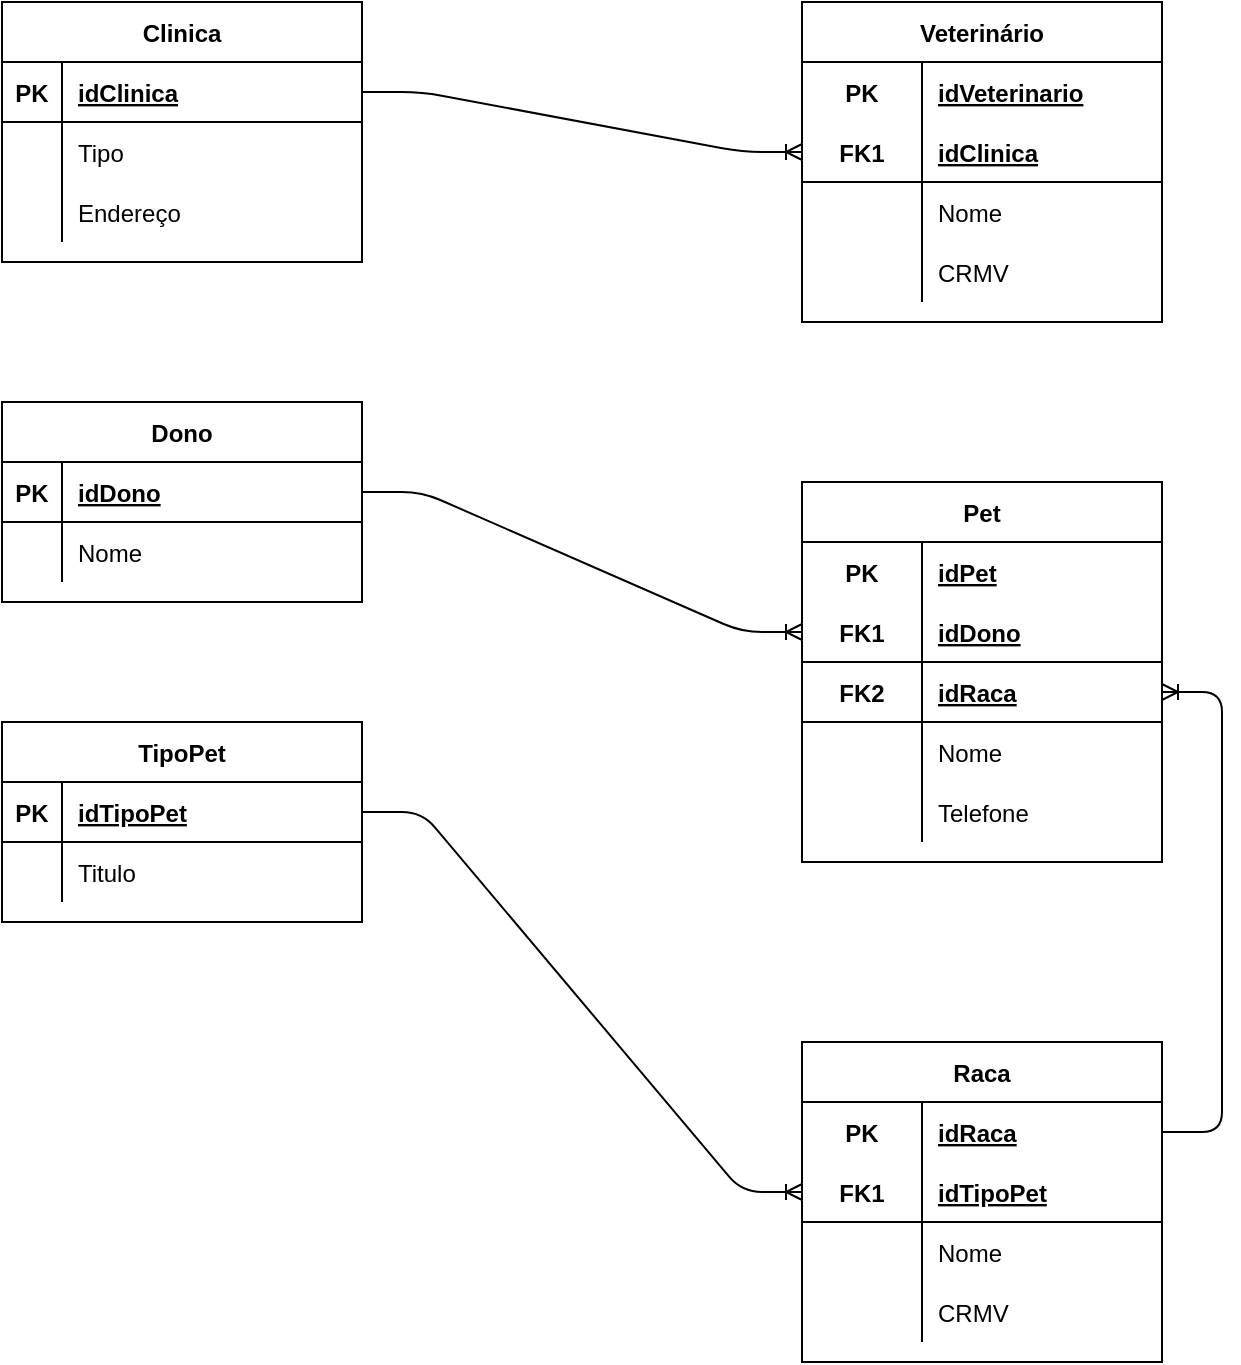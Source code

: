 <mxfile version="14.9.4" type="device"><diagram id="ZQNbEED44_SrDQg_-j1B" name="Page-1"><mxGraphModel dx="1221" dy="1782" grid="1" gridSize="10" guides="1" tooltips="1" connect="1" arrows="1" fold="1" page="1" pageScale="1" pageWidth="827" pageHeight="1169" math="0" shadow="0"><root><mxCell id="0"/><mxCell id="1" parent="0"/><mxCell id="javwwf3MdOG2lxOdAghv-1" value="Clinica" style="shape=table;startSize=30;container=1;collapsible=1;childLayout=tableLayout;fixedRows=1;rowLines=0;fontStyle=1;align=center;resizeLast=1;" vertex="1" parent="1"><mxGeometry x="80" y="-1080" width="180" height="130" as="geometry"/></mxCell><mxCell id="javwwf3MdOG2lxOdAghv-2" value="" style="shape=partialRectangle;collapsible=0;dropTarget=0;pointerEvents=0;fillColor=none;top=0;left=0;bottom=1;right=0;points=[[0,0.5],[1,0.5]];portConstraint=eastwest;" vertex="1" parent="javwwf3MdOG2lxOdAghv-1"><mxGeometry y="30" width="180" height="30" as="geometry"/></mxCell><mxCell id="javwwf3MdOG2lxOdAghv-3" value="PK" style="shape=partialRectangle;connectable=0;fillColor=none;top=0;left=0;bottom=0;right=0;fontStyle=1;overflow=hidden;" vertex="1" parent="javwwf3MdOG2lxOdAghv-2"><mxGeometry width="30" height="30" as="geometry"/></mxCell><mxCell id="javwwf3MdOG2lxOdAghv-4" value="idClinica" style="shape=partialRectangle;connectable=0;fillColor=none;top=0;left=0;bottom=0;right=0;align=left;spacingLeft=6;fontStyle=5;overflow=hidden;" vertex="1" parent="javwwf3MdOG2lxOdAghv-2"><mxGeometry x="30" width="150" height="30" as="geometry"/></mxCell><mxCell id="javwwf3MdOG2lxOdAghv-5" value="" style="shape=partialRectangle;collapsible=0;dropTarget=0;pointerEvents=0;fillColor=none;top=0;left=0;bottom=0;right=0;points=[[0,0.5],[1,0.5]];portConstraint=eastwest;" vertex="1" parent="javwwf3MdOG2lxOdAghv-1"><mxGeometry y="60" width="180" height="30" as="geometry"/></mxCell><mxCell id="javwwf3MdOG2lxOdAghv-6" value="" style="shape=partialRectangle;connectable=0;fillColor=none;top=0;left=0;bottom=0;right=0;editable=1;overflow=hidden;" vertex="1" parent="javwwf3MdOG2lxOdAghv-5"><mxGeometry width="30" height="30" as="geometry"/></mxCell><mxCell id="javwwf3MdOG2lxOdAghv-7" value="Tipo" style="shape=partialRectangle;connectable=0;fillColor=none;top=0;left=0;bottom=0;right=0;align=left;spacingLeft=6;overflow=hidden;" vertex="1" parent="javwwf3MdOG2lxOdAghv-5"><mxGeometry x="30" width="150" height="30" as="geometry"/></mxCell><mxCell id="javwwf3MdOG2lxOdAghv-14" value="" style="shape=partialRectangle;collapsible=0;dropTarget=0;pointerEvents=0;fillColor=none;top=0;left=0;bottom=0;right=0;points=[[0,0.5],[1,0.5]];portConstraint=eastwest;" vertex="1" parent="javwwf3MdOG2lxOdAghv-1"><mxGeometry y="90" width="180" height="30" as="geometry"/></mxCell><mxCell id="javwwf3MdOG2lxOdAghv-15" value="" style="shape=partialRectangle;connectable=0;fillColor=none;top=0;left=0;bottom=0;right=0;editable=1;overflow=hidden;" vertex="1" parent="javwwf3MdOG2lxOdAghv-14"><mxGeometry width="30" height="30" as="geometry"/></mxCell><mxCell id="javwwf3MdOG2lxOdAghv-16" value="Endereço" style="shape=partialRectangle;connectable=0;fillColor=none;top=0;left=0;bottom=0;right=0;align=left;spacingLeft=6;overflow=hidden;" vertex="1" parent="javwwf3MdOG2lxOdAghv-14"><mxGeometry x="30" width="150" height="30" as="geometry"/></mxCell><mxCell id="javwwf3MdOG2lxOdAghv-17" value="TipoPet" style="shape=table;startSize=30;container=1;collapsible=1;childLayout=tableLayout;fixedRows=1;rowLines=0;fontStyle=1;align=center;resizeLast=1;" vertex="1" parent="1"><mxGeometry x="80" y="-720" width="180" height="100" as="geometry"/></mxCell><mxCell id="javwwf3MdOG2lxOdAghv-18" value="" style="shape=partialRectangle;collapsible=0;dropTarget=0;pointerEvents=0;fillColor=none;top=0;left=0;bottom=1;right=0;points=[[0,0.5],[1,0.5]];portConstraint=eastwest;" vertex="1" parent="javwwf3MdOG2lxOdAghv-17"><mxGeometry y="30" width="180" height="30" as="geometry"/></mxCell><mxCell id="javwwf3MdOG2lxOdAghv-19" value="PK" style="shape=partialRectangle;connectable=0;fillColor=none;top=0;left=0;bottom=0;right=0;fontStyle=1;overflow=hidden;" vertex="1" parent="javwwf3MdOG2lxOdAghv-18"><mxGeometry width="30" height="30" as="geometry"/></mxCell><mxCell id="javwwf3MdOG2lxOdAghv-20" value="idTipoPet" style="shape=partialRectangle;connectable=0;fillColor=none;top=0;left=0;bottom=0;right=0;align=left;spacingLeft=6;fontStyle=5;overflow=hidden;" vertex="1" parent="javwwf3MdOG2lxOdAghv-18"><mxGeometry x="30" width="150" height="30" as="geometry"/></mxCell><mxCell id="javwwf3MdOG2lxOdAghv-21" value="" style="shape=partialRectangle;collapsible=0;dropTarget=0;pointerEvents=0;fillColor=none;top=0;left=0;bottom=0;right=0;points=[[0,0.5],[1,0.5]];portConstraint=eastwest;" vertex="1" parent="javwwf3MdOG2lxOdAghv-17"><mxGeometry y="60" width="180" height="30" as="geometry"/></mxCell><mxCell id="javwwf3MdOG2lxOdAghv-22" value="" style="shape=partialRectangle;connectable=0;fillColor=none;top=0;left=0;bottom=0;right=0;editable=1;overflow=hidden;" vertex="1" parent="javwwf3MdOG2lxOdAghv-21"><mxGeometry width="30" height="30" as="geometry"/></mxCell><mxCell id="javwwf3MdOG2lxOdAghv-23" value="Titulo" style="shape=partialRectangle;connectable=0;fillColor=none;top=0;left=0;bottom=0;right=0;align=left;spacingLeft=6;overflow=hidden;" vertex="1" parent="javwwf3MdOG2lxOdAghv-21"><mxGeometry x="30" width="150" height="30" as="geometry"/></mxCell><mxCell id="javwwf3MdOG2lxOdAghv-37" value="Dono" style="shape=table;startSize=30;container=1;collapsible=1;childLayout=tableLayout;fixedRows=1;rowLines=0;fontStyle=1;align=center;resizeLast=1;" vertex="1" parent="1"><mxGeometry x="80" y="-880" width="180" height="100" as="geometry"/></mxCell><mxCell id="javwwf3MdOG2lxOdAghv-38" value="" style="shape=partialRectangle;collapsible=0;dropTarget=0;pointerEvents=0;fillColor=none;top=0;left=0;bottom=1;right=0;points=[[0,0.5],[1,0.5]];portConstraint=eastwest;" vertex="1" parent="javwwf3MdOG2lxOdAghv-37"><mxGeometry y="30" width="180" height="30" as="geometry"/></mxCell><mxCell id="javwwf3MdOG2lxOdAghv-39" value="PK" style="shape=partialRectangle;connectable=0;fillColor=none;top=0;left=0;bottom=0;right=0;fontStyle=1;overflow=hidden;" vertex="1" parent="javwwf3MdOG2lxOdAghv-38"><mxGeometry width="30" height="30" as="geometry"/></mxCell><mxCell id="javwwf3MdOG2lxOdAghv-40" value="idDono" style="shape=partialRectangle;connectable=0;fillColor=none;top=0;left=0;bottom=0;right=0;align=left;spacingLeft=6;fontStyle=5;overflow=hidden;" vertex="1" parent="javwwf3MdOG2lxOdAghv-38"><mxGeometry x="30" width="150" height="30" as="geometry"/></mxCell><mxCell id="javwwf3MdOG2lxOdAghv-41" value="" style="shape=partialRectangle;collapsible=0;dropTarget=0;pointerEvents=0;fillColor=none;top=0;left=0;bottom=0;right=0;points=[[0,0.5],[1,0.5]];portConstraint=eastwest;" vertex="1" parent="javwwf3MdOG2lxOdAghv-37"><mxGeometry y="60" width="180" height="30" as="geometry"/></mxCell><mxCell id="javwwf3MdOG2lxOdAghv-42" value="" style="shape=partialRectangle;connectable=0;fillColor=none;top=0;left=0;bottom=0;right=0;editable=1;overflow=hidden;" vertex="1" parent="javwwf3MdOG2lxOdAghv-41"><mxGeometry width="30" height="30" as="geometry"/></mxCell><mxCell id="javwwf3MdOG2lxOdAghv-43" value="Nome" style="shape=partialRectangle;connectable=0;fillColor=none;top=0;left=0;bottom=0;right=0;align=left;spacingLeft=6;overflow=hidden;" vertex="1" parent="javwwf3MdOG2lxOdAghv-41"><mxGeometry x="30" width="150" height="30" as="geometry"/></mxCell><mxCell id="javwwf3MdOG2lxOdAghv-44" value="Veterinário" style="shape=table;startSize=30;container=1;collapsible=1;childLayout=tableLayout;fixedRows=1;rowLines=0;fontStyle=1;align=center;resizeLast=1;" vertex="1" parent="1"><mxGeometry x="480" y="-1080" width="180" height="160" as="geometry"/></mxCell><mxCell id="javwwf3MdOG2lxOdAghv-45" value="" style="shape=partialRectangle;collapsible=0;dropTarget=0;pointerEvents=0;fillColor=none;top=0;left=0;bottom=0;right=0;points=[[0,0.5],[1,0.5]];portConstraint=eastwest;" vertex="1" parent="javwwf3MdOG2lxOdAghv-44"><mxGeometry y="30" width="180" height="30" as="geometry"/></mxCell><mxCell id="javwwf3MdOG2lxOdAghv-46" value="PK" style="shape=partialRectangle;connectable=0;fillColor=none;top=0;left=0;bottom=0;right=0;fontStyle=1;overflow=hidden;" vertex="1" parent="javwwf3MdOG2lxOdAghv-45"><mxGeometry width="60" height="30" as="geometry"/></mxCell><mxCell id="javwwf3MdOG2lxOdAghv-47" value="idVeterinario" style="shape=partialRectangle;connectable=0;fillColor=none;top=0;left=0;bottom=0;right=0;align=left;spacingLeft=6;fontStyle=5;overflow=hidden;" vertex="1" parent="javwwf3MdOG2lxOdAghv-45"><mxGeometry x="60" width="120" height="30" as="geometry"/></mxCell><mxCell id="javwwf3MdOG2lxOdAghv-48" value="" style="shape=partialRectangle;collapsible=0;dropTarget=0;pointerEvents=0;fillColor=none;top=0;left=0;bottom=1;right=0;points=[[0,0.5],[1,0.5]];portConstraint=eastwest;" vertex="1" parent="javwwf3MdOG2lxOdAghv-44"><mxGeometry y="60" width="180" height="30" as="geometry"/></mxCell><mxCell id="javwwf3MdOG2lxOdAghv-49" value="FK1" style="shape=partialRectangle;connectable=0;fillColor=none;top=0;left=0;bottom=0;right=0;fontStyle=1;overflow=hidden;" vertex="1" parent="javwwf3MdOG2lxOdAghv-48"><mxGeometry width="60" height="30" as="geometry"/></mxCell><mxCell id="javwwf3MdOG2lxOdAghv-50" value="idClinica" style="shape=partialRectangle;connectable=0;fillColor=none;top=0;left=0;bottom=0;right=0;align=left;spacingLeft=6;fontStyle=5;overflow=hidden;" vertex="1" parent="javwwf3MdOG2lxOdAghv-48"><mxGeometry x="60" width="120" height="30" as="geometry"/></mxCell><mxCell id="javwwf3MdOG2lxOdAghv-51" value="" style="shape=partialRectangle;collapsible=0;dropTarget=0;pointerEvents=0;fillColor=none;top=0;left=0;bottom=0;right=0;points=[[0,0.5],[1,0.5]];portConstraint=eastwest;" vertex="1" parent="javwwf3MdOG2lxOdAghv-44"><mxGeometry y="90" width="180" height="30" as="geometry"/></mxCell><mxCell id="javwwf3MdOG2lxOdAghv-52" value="" style="shape=partialRectangle;connectable=0;fillColor=none;top=0;left=0;bottom=0;right=0;editable=1;overflow=hidden;" vertex="1" parent="javwwf3MdOG2lxOdAghv-51"><mxGeometry width="60" height="30" as="geometry"/></mxCell><mxCell id="javwwf3MdOG2lxOdAghv-53" value="Nome" style="shape=partialRectangle;connectable=0;fillColor=none;top=0;left=0;bottom=0;right=0;align=left;spacingLeft=6;overflow=hidden;" vertex="1" parent="javwwf3MdOG2lxOdAghv-51"><mxGeometry x="60" width="120" height="30" as="geometry"/></mxCell><mxCell id="javwwf3MdOG2lxOdAghv-54" value="" style="shape=partialRectangle;collapsible=0;dropTarget=0;pointerEvents=0;fillColor=none;top=0;left=0;bottom=0;right=0;points=[[0,0.5],[1,0.5]];portConstraint=eastwest;" vertex="1" parent="javwwf3MdOG2lxOdAghv-44"><mxGeometry y="120" width="180" height="30" as="geometry"/></mxCell><mxCell id="javwwf3MdOG2lxOdAghv-55" value="" style="shape=partialRectangle;connectable=0;fillColor=none;top=0;left=0;bottom=0;right=0;editable=1;overflow=hidden;" vertex="1" parent="javwwf3MdOG2lxOdAghv-54"><mxGeometry width="60" height="30" as="geometry"/></mxCell><mxCell id="javwwf3MdOG2lxOdAghv-56" value="CRMV" style="shape=partialRectangle;connectable=0;fillColor=none;top=0;left=0;bottom=0;right=0;align=left;spacingLeft=6;overflow=hidden;" vertex="1" parent="javwwf3MdOG2lxOdAghv-54"><mxGeometry x="60" width="120" height="30" as="geometry"/></mxCell><mxCell id="javwwf3MdOG2lxOdAghv-57" value="" style="edgeStyle=entityRelationEdgeStyle;fontSize=12;html=1;endArrow=ERoneToMany;exitX=1;exitY=0.5;exitDx=0;exitDy=0;entryX=0;entryY=0.5;entryDx=0;entryDy=0;" edge="1" parent="1" source="javwwf3MdOG2lxOdAghv-2" target="javwwf3MdOG2lxOdAghv-48"><mxGeometry width="100" height="100" relative="1" as="geometry"><mxPoint x="390" y="-840" as="sourcePoint"/><mxPoint x="490" y="-940" as="targetPoint"/></mxGeometry></mxCell><mxCell id="javwwf3MdOG2lxOdAghv-58" value="Pet" style="shape=table;startSize=30;container=1;collapsible=1;childLayout=tableLayout;fixedRows=1;rowLines=0;fontStyle=1;align=center;resizeLast=1;" vertex="1" parent="1"><mxGeometry x="480" y="-840" width="180" height="190" as="geometry"/></mxCell><mxCell id="javwwf3MdOG2lxOdAghv-59" value="" style="shape=partialRectangle;collapsible=0;dropTarget=0;pointerEvents=0;fillColor=none;top=0;left=0;bottom=0;right=0;points=[[0,0.5],[1,0.5]];portConstraint=eastwest;" vertex="1" parent="javwwf3MdOG2lxOdAghv-58"><mxGeometry y="30" width="180" height="30" as="geometry"/></mxCell><mxCell id="javwwf3MdOG2lxOdAghv-60" value="PK" style="shape=partialRectangle;connectable=0;fillColor=none;top=0;left=0;bottom=0;right=0;fontStyle=1;overflow=hidden;" vertex="1" parent="javwwf3MdOG2lxOdAghv-59"><mxGeometry width="60" height="30" as="geometry"/></mxCell><mxCell id="javwwf3MdOG2lxOdAghv-61" value="idPet" style="shape=partialRectangle;connectable=0;fillColor=none;top=0;left=0;bottom=0;right=0;align=left;spacingLeft=6;fontStyle=5;overflow=hidden;" vertex="1" parent="javwwf3MdOG2lxOdAghv-59"><mxGeometry x="60" width="120" height="30" as="geometry"/></mxCell><mxCell id="javwwf3MdOG2lxOdAghv-62" value="" style="shape=partialRectangle;collapsible=0;dropTarget=0;pointerEvents=0;fillColor=none;top=0;left=0;bottom=1;right=0;points=[[0,0.5],[1,0.5]];portConstraint=eastwest;" vertex="1" parent="javwwf3MdOG2lxOdAghv-58"><mxGeometry y="60" width="180" height="30" as="geometry"/></mxCell><mxCell id="javwwf3MdOG2lxOdAghv-63" value="FK1" style="shape=partialRectangle;connectable=0;fillColor=none;top=0;left=0;bottom=0;right=0;fontStyle=1;overflow=hidden;" vertex="1" parent="javwwf3MdOG2lxOdAghv-62"><mxGeometry width="60" height="30" as="geometry"/></mxCell><mxCell id="javwwf3MdOG2lxOdAghv-64" value="idDono" style="shape=partialRectangle;connectable=0;fillColor=none;top=0;left=0;bottom=0;right=0;align=left;spacingLeft=6;fontStyle=5;overflow=hidden;" vertex="1" parent="javwwf3MdOG2lxOdAghv-62"><mxGeometry x="60" width="120" height="30" as="geometry"/></mxCell><mxCell id="javwwf3MdOG2lxOdAghv-71" value="" style="shape=partialRectangle;collapsible=0;dropTarget=0;pointerEvents=0;fillColor=none;top=0;left=0;bottom=1;right=0;points=[[0,0.5],[1,0.5]];portConstraint=eastwest;" vertex="1" parent="javwwf3MdOG2lxOdAghv-58"><mxGeometry y="90" width="180" height="30" as="geometry"/></mxCell><mxCell id="javwwf3MdOG2lxOdAghv-72" value="FK2" style="shape=partialRectangle;connectable=0;fillColor=none;top=0;left=0;bottom=0;right=0;fontStyle=1;overflow=hidden;" vertex="1" parent="javwwf3MdOG2lxOdAghv-71"><mxGeometry width="60" height="30" as="geometry"/></mxCell><mxCell id="javwwf3MdOG2lxOdAghv-73" value="idRaca" style="shape=partialRectangle;connectable=0;fillColor=none;top=0;left=0;bottom=0;right=0;align=left;spacingLeft=6;fontStyle=5;overflow=hidden;" vertex="1" parent="javwwf3MdOG2lxOdAghv-71"><mxGeometry x="60" width="120" height="30" as="geometry"/></mxCell><mxCell id="javwwf3MdOG2lxOdAghv-65" value="" style="shape=partialRectangle;collapsible=0;dropTarget=0;pointerEvents=0;fillColor=none;top=0;left=0;bottom=0;right=0;points=[[0,0.5],[1,0.5]];portConstraint=eastwest;" vertex="1" parent="javwwf3MdOG2lxOdAghv-58"><mxGeometry y="120" width="180" height="30" as="geometry"/></mxCell><mxCell id="javwwf3MdOG2lxOdAghv-66" value="" style="shape=partialRectangle;connectable=0;fillColor=none;top=0;left=0;bottom=0;right=0;editable=1;overflow=hidden;" vertex="1" parent="javwwf3MdOG2lxOdAghv-65"><mxGeometry width="60" height="30" as="geometry"/></mxCell><mxCell id="javwwf3MdOG2lxOdAghv-67" value="Nome" style="shape=partialRectangle;connectable=0;fillColor=none;top=0;left=0;bottom=0;right=0;align=left;spacingLeft=6;overflow=hidden;" vertex="1" parent="javwwf3MdOG2lxOdAghv-65"><mxGeometry x="60" width="120" height="30" as="geometry"/></mxCell><mxCell id="javwwf3MdOG2lxOdAghv-68" value="" style="shape=partialRectangle;collapsible=0;dropTarget=0;pointerEvents=0;fillColor=none;top=0;left=0;bottom=0;right=0;points=[[0,0.5],[1,0.5]];portConstraint=eastwest;" vertex="1" parent="javwwf3MdOG2lxOdAghv-58"><mxGeometry y="150" width="180" height="30" as="geometry"/></mxCell><mxCell id="javwwf3MdOG2lxOdAghv-69" value="" style="shape=partialRectangle;connectable=0;fillColor=none;top=0;left=0;bottom=0;right=0;editable=1;overflow=hidden;" vertex="1" parent="javwwf3MdOG2lxOdAghv-68"><mxGeometry width="60" height="30" as="geometry"/></mxCell><mxCell id="javwwf3MdOG2lxOdAghv-70" value="Telefone" style="shape=partialRectangle;connectable=0;fillColor=none;top=0;left=0;bottom=0;right=0;align=left;spacingLeft=6;overflow=hidden;" vertex="1" parent="javwwf3MdOG2lxOdAghv-68"><mxGeometry x="60" width="120" height="30" as="geometry"/></mxCell><mxCell id="javwwf3MdOG2lxOdAghv-74" value="" style="edgeStyle=entityRelationEdgeStyle;fontSize=12;html=1;endArrow=ERoneToMany;exitX=1;exitY=0.5;exitDx=0;exitDy=0;entryX=0;entryY=0.5;entryDx=0;entryDy=0;" edge="1" parent="1" source="javwwf3MdOG2lxOdAghv-38" target="javwwf3MdOG2lxOdAghv-62"><mxGeometry width="100" height="100" relative="1" as="geometry"><mxPoint x="390" y="-840" as="sourcePoint"/><mxPoint x="490" y="-940" as="targetPoint"/></mxGeometry></mxCell><mxCell id="javwwf3MdOG2lxOdAghv-75" value="" style="edgeStyle=entityRelationEdgeStyle;fontSize=12;html=1;endArrow=ERoneToMany;exitX=1;exitY=0.5;exitDx=0;exitDy=0;entryX=1;entryY=0.5;entryDx=0;entryDy=0;" edge="1" parent="1" source="javwwf3MdOG2lxOdAghv-89" target="javwwf3MdOG2lxOdAghv-71"><mxGeometry width="100" height="100" relative="1" as="geometry"><mxPoint x="390" y="-840" as="sourcePoint"/><mxPoint x="490" y="-940" as="targetPoint"/></mxGeometry></mxCell><mxCell id="javwwf3MdOG2lxOdAghv-88" value="Raca" style="shape=table;startSize=30;container=1;collapsible=1;childLayout=tableLayout;fixedRows=1;rowLines=0;fontStyle=1;align=center;resizeLast=1;" vertex="1" parent="1"><mxGeometry x="480" y="-560" width="180" height="160" as="geometry"/></mxCell><mxCell id="javwwf3MdOG2lxOdAghv-89" value="" style="shape=partialRectangle;collapsible=0;dropTarget=0;pointerEvents=0;fillColor=none;top=0;left=0;bottom=0;right=0;points=[[0,0.5],[1,0.5]];portConstraint=eastwest;" vertex="1" parent="javwwf3MdOG2lxOdAghv-88"><mxGeometry y="30" width="180" height="30" as="geometry"/></mxCell><mxCell id="javwwf3MdOG2lxOdAghv-90" value="PK" style="shape=partialRectangle;connectable=0;fillColor=none;top=0;left=0;bottom=0;right=0;fontStyle=1;overflow=hidden;" vertex="1" parent="javwwf3MdOG2lxOdAghv-89"><mxGeometry width="60" height="30" as="geometry"/></mxCell><mxCell id="javwwf3MdOG2lxOdAghv-91" value="idRaca" style="shape=partialRectangle;connectable=0;fillColor=none;top=0;left=0;bottom=0;right=0;align=left;spacingLeft=6;fontStyle=5;overflow=hidden;" vertex="1" parent="javwwf3MdOG2lxOdAghv-89"><mxGeometry x="60" width="120" height="30" as="geometry"/></mxCell><mxCell id="javwwf3MdOG2lxOdAghv-92" value="" style="shape=partialRectangle;collapsible=0;dropTarget=0;pointerEvents=0;fillColor=none;top=0;left=0;bottom=1;right=0;points=[[0,0.5],[1,0.5]];portConstraint=eastwest;" vertex="1" parent="javwwf3MdOG2lxOdAghv-88"><mxGeometry y="60" width="180" height="30" as="geometry"/></mxCell><mxCell id="javwwf3MdOG2lxOdAghv-93" value="FK1" style="shape=partialRectangle;connectable=0;fillColor=none;top=0;left=0;bottom=0;right=0;fontStyle=1;overflow=hidden;" vertex="1" parent="javwwf3MdOG2lxOdAghv-92"><mxGeometry width="60" height="30" as="geometry"/></mxCell><mxCell id="javwwf3MdOG2lxOdAghv-94" value="idTipoPet" style="shape=partialRectangle;connectable=0;fillColor=none;top=0;left=0;bottom=0;right=0;align=left;spacingLeft=6;fontStyle=5;overflow=hidden;" vertex="1" parent="javwwf3MdOG2lxOdAghv-92"><mxGeometry x="60" width="120" height="30" as="geometry"/></mxCell><mxCell id="javwwf3MdOG2lxOdAghv-95" value="" style="shape=partialRectangle;collapsible=0;dropTarget=0;pointerEvents=0;fillColor=none;top=0;left=0;bottom=0;right=0;points=[[0,0.5],[1,0.5]];portConstraint=eastwest;" vertex="1" parent="javwwf3MdOG2lxOdAghv-88"><mxGeometry y="90" width="180" height="30" as="geometry"/></mxCell><mxCell id="javwwf3MdOG2lxOdAghv-96" value="" style="shape=partialRectangle;connectable=0;fillColor=none;top=0;left=0;bottom=0;right=0;editable=1;overflow=hidden;" vertex="1" parent="javwwf3MdOG2lxOdAghv-95"><mxGeometry width="60" height="30" as="geometry"/></mxCell><mxCell id="javwwf3MdOG2lxOdAghv-97" value="Nome" style="shape=partialRectangle;connectable=0;fillColor=none;top=0;left=0;bottom=0;right=0;align=left;spacingLeft=6;overflow=hidden;" vertex="1" parent="javwwf3MdOG2lxOdAghv-95"><mxGeometry x="60" width="120" height="30" as="geometry"/></mxCell><mxCell id="javwwf3MdOG2lxOdAghv-98" value="" style="shape=partialRectangle;collapsible=0;dropTarget=0;pointerEvents=0;fillColor=none;top=0;left=0;bottom=0;right=0;points=[[0,0.5],[1,0.5]];portConstraint=eastwest;" vertex="1" parent="javwwf3MdOG2lxOdAghv-88"><mxGeometry y="120" width="180" height="30" as="geometry"/></mxCell><mxCell id="javwwf3MdOG2lxOdAghv-99" value="" style="shape=partialRectangle;connectable=0;fillColor=none;top=0;left=0;bottom=0;right=0;editable=1;overflow=hidden;" vertex="1" parent="javwwf3MdOG2lxOdAghv-98"><mxGeometry width="60" height="30" as="geometry"/></mxCell><mxCell id="javwwf3MdOG2lxOdAghv-100" value="CRMV" style="shape=partialRectangle;connectable=0;fillColor=none;top=0;left=0;bottom=0;right=0;align=left;spacingLeft=6;overflow=hidden;" vertex="1" parent="javwwf3MdOG2lxOdAghv-98"><mxGeometry x="60" width="120" height="30" as="geometry"/></mxCell><mxCell id="javwwf3MdOG2lxOdAghv-101" value="" style="edgeStyle=entityRelationEdgeStyle;fontSize=12;html=1;endArrow=ERoneToMany;exitX=1;exitY=0.5;exitDx=0;exitDy=0;entryX=0;entryY=0.5;entryDx=0;entryDy=0;" edge="1" parent="1" source="javwwf3MdOG2lxOdAghv-18" target="javwwf3MdOG2lxOdAghv-92"><mxGeometry width="100" height="100" relative="1" as="geometry"><mxPoint x="390" y="-580" as="sourcePoint"/><mxPoint x="490" y="-680" as="targetPoint"/></mxGeometry></mxCell></root></mxGraphModel></diagram></mxfile>